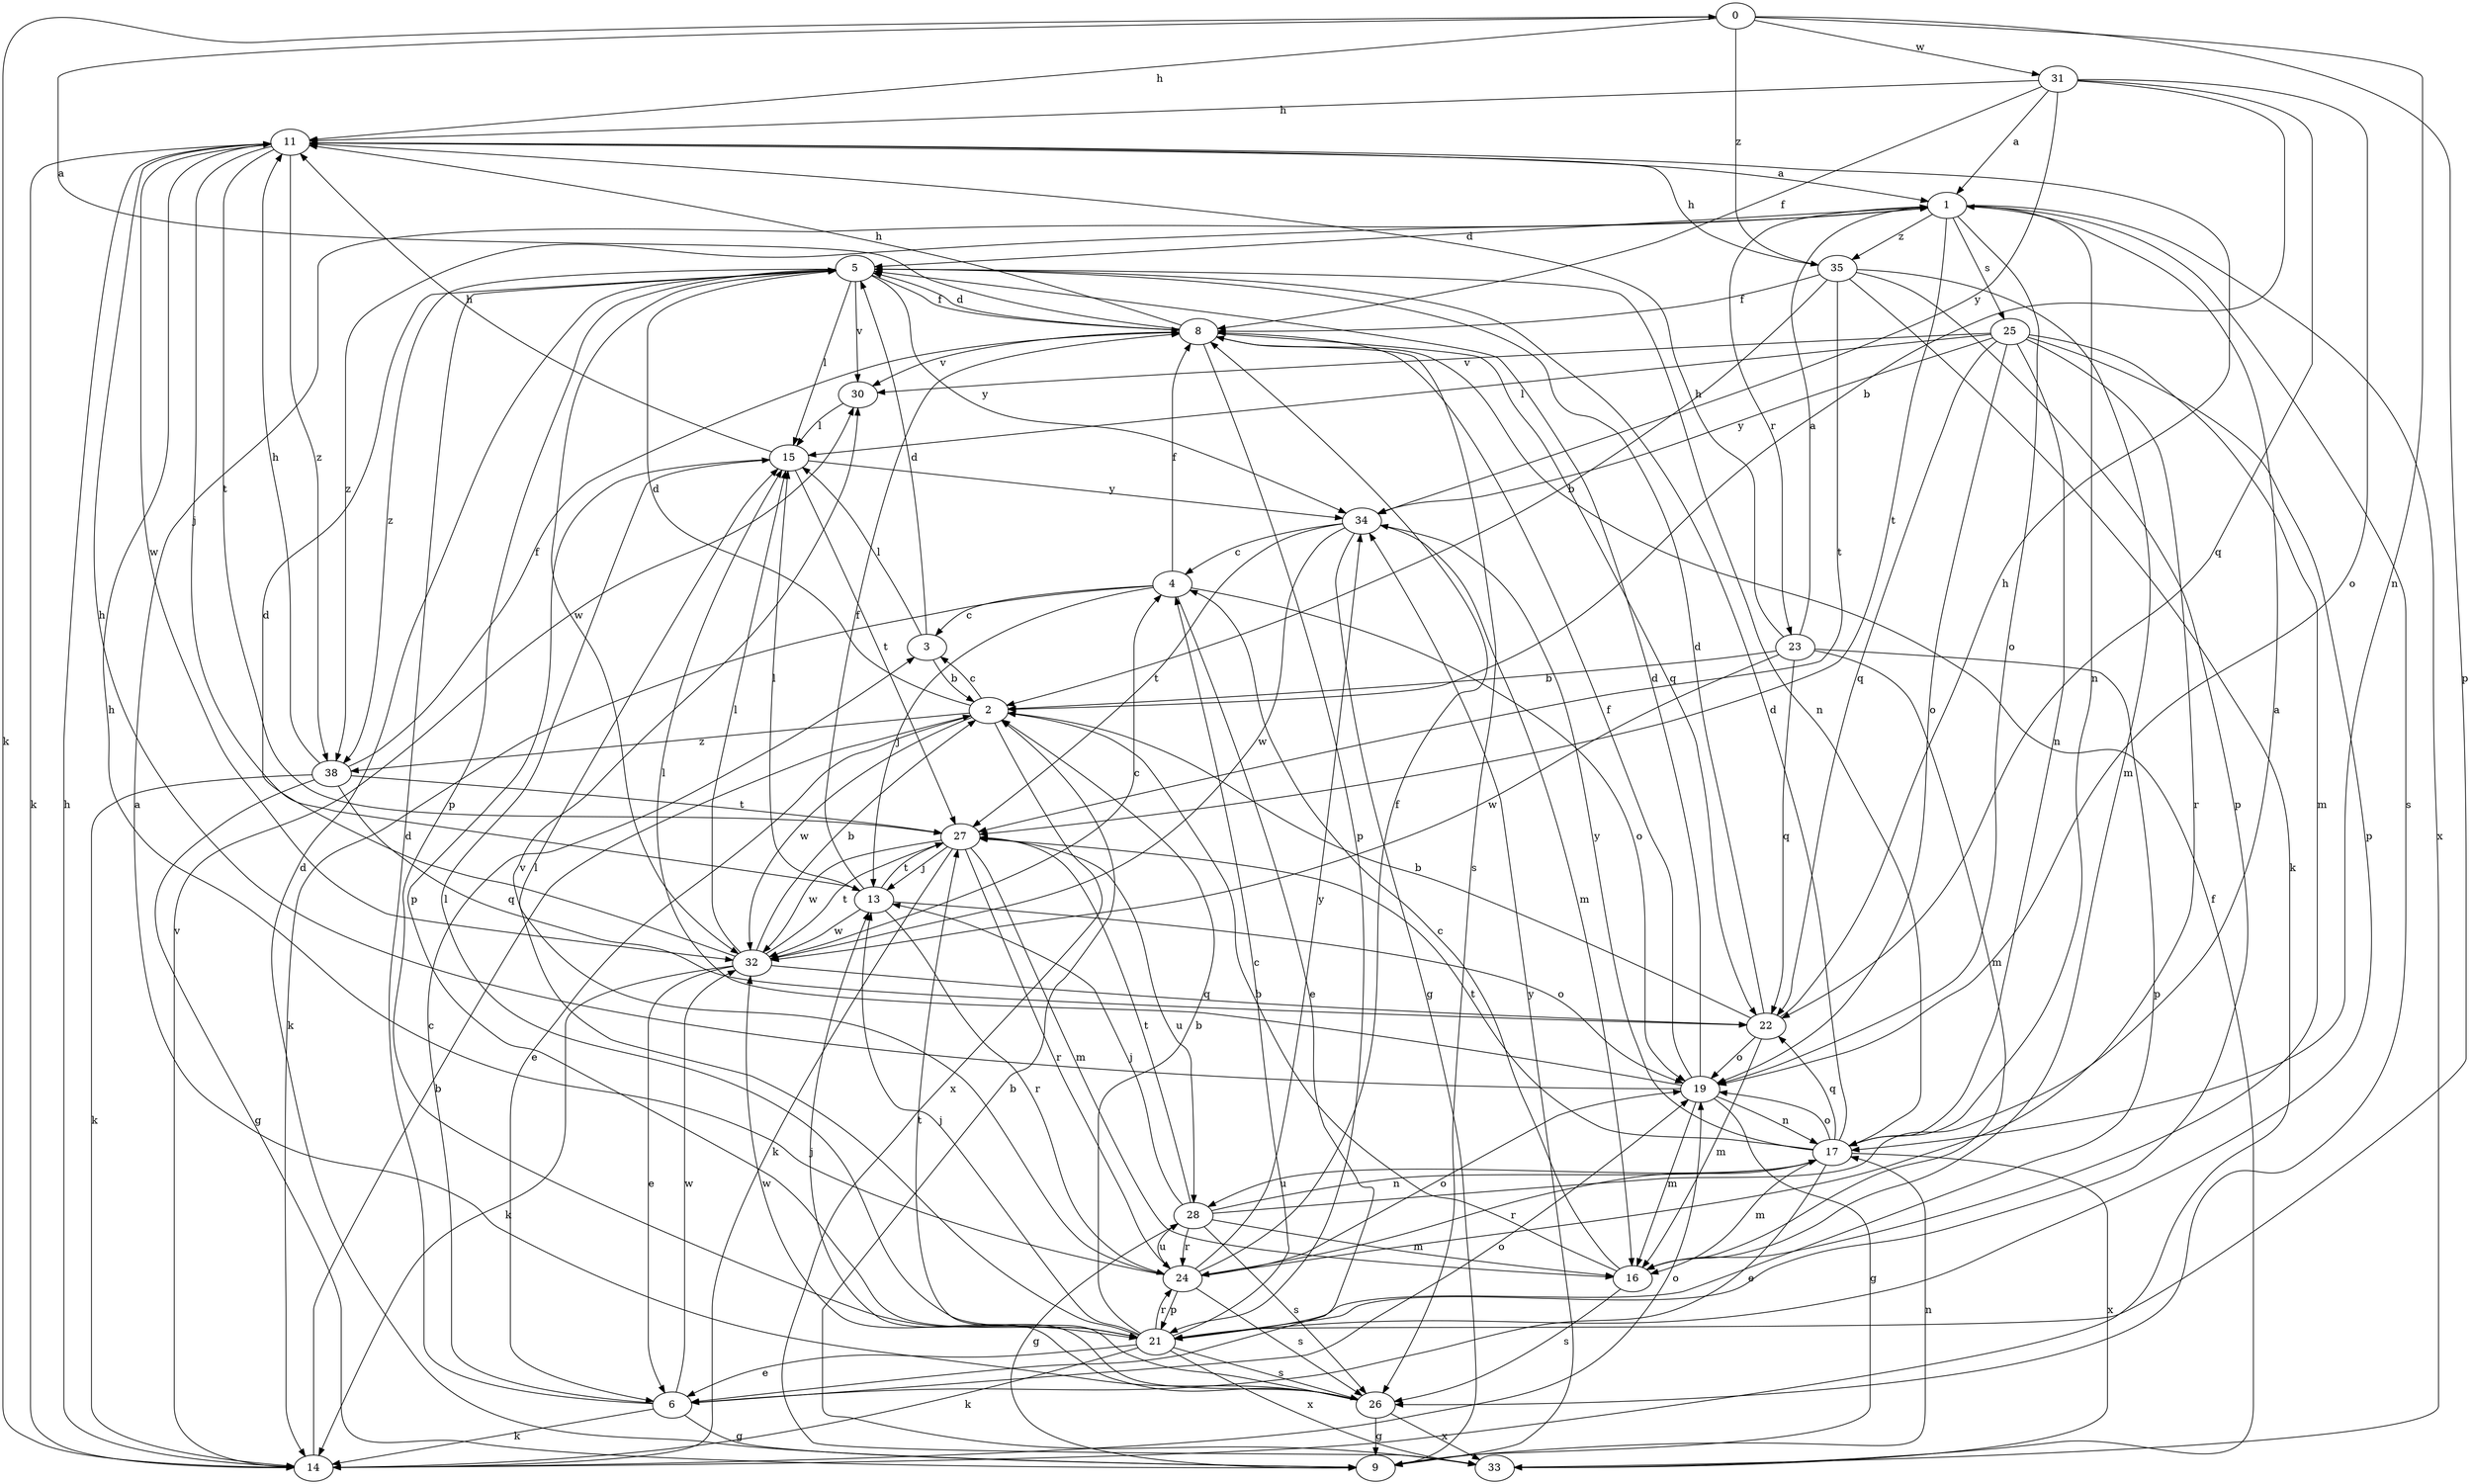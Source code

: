 strict digraph  {
0;
1;
2;
3;
4;
5;
6;
8;
9;
11;
13;
14;
15;
16;
17;
19;
21;
22;
23;
24;
25;
26;
27;
28;
30;
31;
32;
33;
34;
35;
38;
0 -> 11  [label=h];
0 -> 14  [label=k];
0 -> 17  [label=n];
0 -> 21  [label=p];
0 -> 31  [label=w];
0 -> 35  [label=z];
1 -> 5  [label=d];
1 -> 17  [label=n];
1 -> 19  [label=o];
1 -> 23  [label=r];
1 -> 25  [label=s];
1 -> 26  [label=s];
1 -> 27  [label=t];
1 -> 33  [label=x];
1 -> 35  [label=z];
1 -> 38  [label=z];
2 -> 3  [label=c];
2 -> 5  [label=d];
2 -> 6  [label=e];
2 -> 32  [label=w];
2 -> 33  [label=x];
2 -> 38  [label=z];
3 -> 2  [label=b];
3 -> 5  [label=d];
3 -> 15  [label=l];
4 -> 3  [label=c];
4 -> 6  [label=e];
4 -> 8  [label=f];
4 -> 13  [label=j];
4 -> 14  [label=k];
4 -> 19  [label=o];
5 -> 8  [label=f];
5 -> 15  [label=l];
5 -> 17  [label=n];
5 -> 21  [label=p];
5 -> 30  [label=v];
5 -> 32  [label=w];
5 -> 34  [label=y];
5 -> 38  [label=z];
6 -> 3  [label=c];
6 -> 5  [label=d];
6 -> 9  [label=g];
6 -> 14  [label=k];
6 -> 19  [label=o];
6 -> 32  [label=w];
8 -> 0  [label=a];
8 -> 5  [label=d];
8 -> 11  [label=h];
8 -> 21  [label=p];
8 -> 22  [label=q];
8 -> 26  [label=s];
8 -> 30  [label=v];
9 -> 5  [label=d];
9 -> 17  [label=n];
9 -> 34  [label=y];
11 -> 1  [label=a];
11 -> 13  [label=j];
11 -> 14  [label=k];
11 -> 27  [label=t];
11 -> 32  [label=w];
11 -> 38  [label=z];
13 -> 8  [label=f];
13 -> 15  [label=l];
13 -> 19  [label=o];
13 -> 24  [label=r];
13 -> 27  [label=t];
13 -> 32  [label=w];
14 -> 2  [label=b];
14 -> 11  [label=h];
14 -> 19  [label=o];
14 -> 30  [label=v];
15 -> 11  [label=h];
15 -> 21  [label=p];
15 -> 27  [label=t];
15 -> 34  [label=y];
16 -> 2  [label=b];
16 -> 4  [label=c];
16 -> 26  [label=s];
17 -> 5  [label=d];
17 -> 6  [label=e];
17 -> 16  [label=m];
17 -> 19  [label=o];
17 -> 22  [label=q];
17 -> 24  [label=r];
17 -> 27  [label=t];
17 -> 28  [label=u];
17 -> 33  [label=x];
17 -> 34  [label=y];
19 -> 5  [label=d];
19 -> 8  [label=f];
19 -> 9  [label=g];
19 -> 11  [label=h];
19 -> 15  [label=l];
19 -> 16  [label=m];
19 -> 17  [label=n];
21 -> 2  [label=b];
21 -> 4  [label=c];
21 -> 6  [label=e];
21 -> 13  [label=j];
21 -> 14  [label=k];
21 -> 15  [label=l];
21 -> 24  [label=r];
21 -> 26  [label=s];
21 -> 30  [label=v];
21 -> 33  [label=x];
22 -> 2  [label=b];
22 -> 5  [label=d];
22 -> 11  [label=h];
22 -> 16  [label=m];
22 -> 19  [label=o];
23 -> 1  [label=a];
23 -> 2  [label=b];
23 -> 11  [label=h];
23 -> 16  [label=m];
23 -> 21  [label=p];
23 -> 22  [label=q];
23 -> 32  [label=w];
24 -> 8  [label=f];
24 -> 11  [label=h];
24 -> 15  [label=l];
24 -> 19  [label=o];
24 -> 21  [label=p];
24 -> 26  [label=s];
24 -> 28  [label=u];
24 -> 34  [label=y];
25 -> 15  [label=l];
25 -> 16  [label=m];
25 -> 17  [label=n];
25 -> 19  [label=o];
25 -> 21  [label=p];
25 -> 22  [label=q];
25 -> 24  [label=r];
25 -> 30  [label=v];
25 -> 34  [label=y];
26 -> 1  [label=a];
26 -> 9  [label=g];
26 -> 13  [label=j];
26 -> 27  [label=t];
26 -> 32  [label=w];
26 -> 33  [label=x];
27 -> 13  [label=j];
27 -> 14  [label=k];
27 -> 16  [label=m];
27 -> 24  [label=r];
27 -> 28  [label=u];
27 -> 32  [label=w];
28 -> 1  [label=a];
28 -> 9  [label=g];
28 -> 13  [label=j];
28 -> 16  [label=m];
28 -> 17  [label=n];
28 -> 24  [label=r];
28 -> 26  [label=s];
28 -> 27  [label=t];
30 -> 15  [label=l];
31 -> 1  [label=a];
31 -> 2  [label=b];
31 -> 8  [label=f];
31 -> 11  [label=h];
31 -> 19  [label=o];
31 -> 22  [label=q];
31 -> 34  [label=y];
32 -> 2  [label=b];
32 -> 4  [label=c];
32 -> 5  [label=d];
32 -> 6  [label=e];
32 -> 14  [label=k];
32 -> 15  [label=l];
32 -> 22  [label=q];
32 -> 27  [label=t];
33 -> 2  [label=b];
33 -> 8  [label=f];
34 -> 4  [label=c];
34 -> 9  [label=g];
34 -> 16  [label=m];
34 -> 27  [label=t];
34 -> 32  [label=w];
35 -> 2  [label=b];
35 -> 8  [label=f];
35 -> 11  [label=h];
35 -> 14  [label=k];
35 -> 16  [label=m];
35 -> 21  [label=p];
35 -> 27  [label=t];
38 -> 8  [label=f];
38 -> 9  [label=g];
38 -> 11  [label=h];
38 -> 14  [label=k];
38 -> 22  [label=q];
38 -> 27  [label=t];
}
